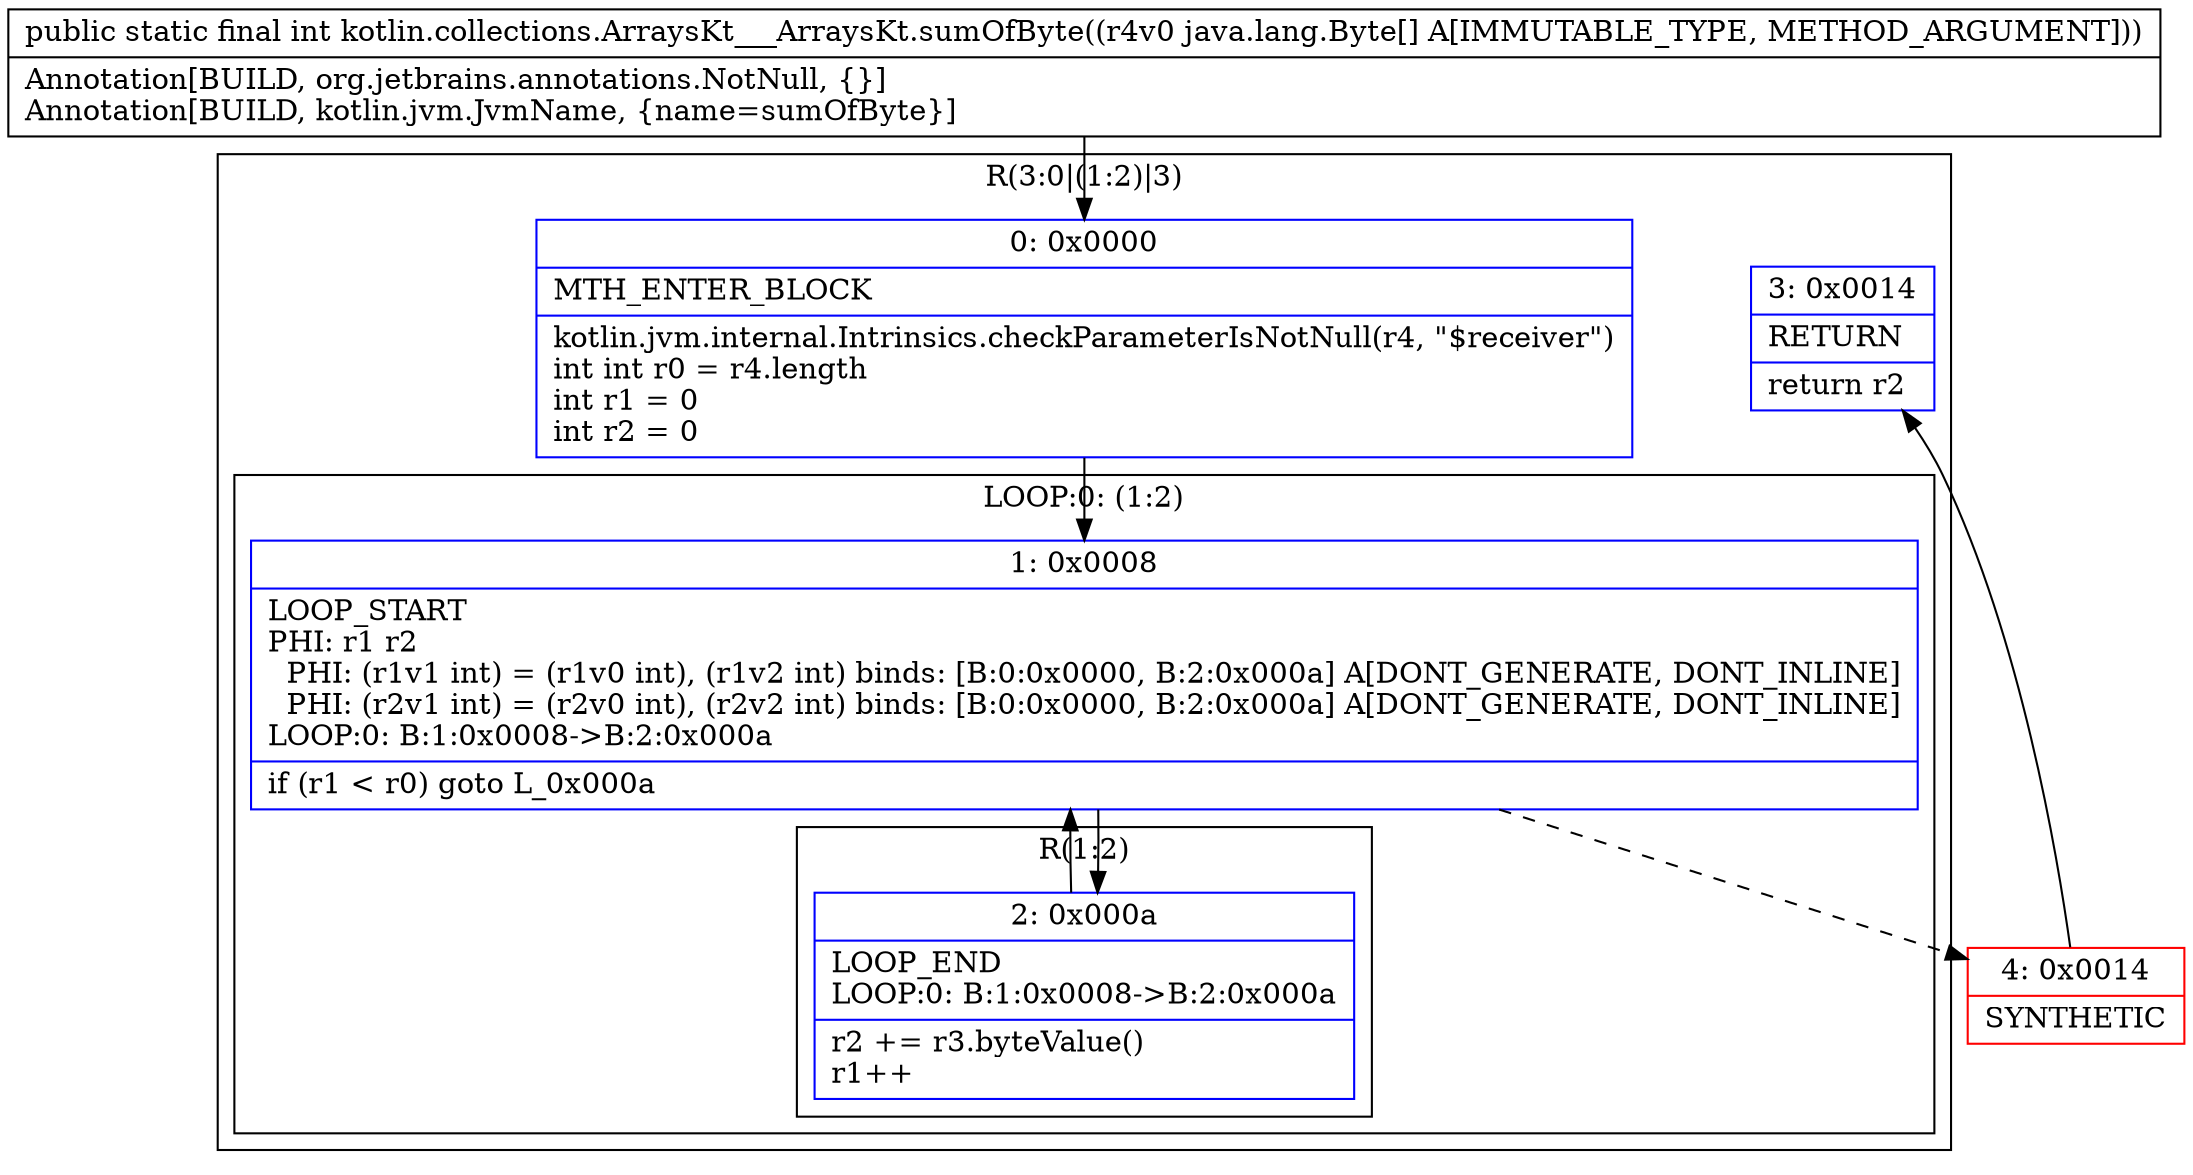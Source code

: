 digraph "CFG forkotlin.collections.ArraysKt___ArraysKt.sumOfByte([Ljava\/lang\/Byte;)I" {
subgraph cluster_Region_1665250874 {
label = "R(3:0|(1:2)|3)";
node [shape=record,color=blue];
Node_0 [shape=record,label="{0\:\ 0x0000|MTH_ENTER_BLOCK\l|kotlin.jvm.internal.Intrinsics.checkParameterIsNotNull(r4, \"$receiver\")\lint int r0 = r4.length\lint r1 = 0\lint r2 = 0\l}"];
subgraph cluster_LoopRegion_1192570807 {
label = "LOOP:0: (1:2)";
node [shape=record,color=blue];
Node_1 [shape=record,label="{1\:\ 0x0008|LOOP_START\lPHI: r1 r2 \l  PHI: (r1v1 int) = (r1v0 int), (r1v2 int) binds: [B:0:0x0000, B:2:0x000a] A[DONT_GENERATE, DONT_INLINE]\l  PHI: (r2v1 int) = (r2v0 int), (r2v2 int) binds: [B:0:0x0000, B:2:0x000a] A[DONT_GENERATE, DONT_INLINE]\lLOOP:0: B:1:0x0008\-\>B:2:0x000a\l|if (r1 \< r0) goto L_0x000a\l}"];
subgraph cluster_Region_80783462 {
label = "R(1:2)";
node [shape=record,color=blue];
Node_2 [shape=record,label="{2\:\ 0x000a|LOOP_END\lLOOP:0: B:1:0x0008\-\>B:2:0x000a\l|r2 += r3.byteValue()\lr1++\l}"];
}
}
Node_3 [shape=record,label="{3\:\ 0x0014|RETURN\l|return r2\l}"];
}
Node_4 [shape=record,color=red,label="{4\:\ 0x0014|SYNTHETIC\l}"];
MethodNode[shape=record,label="{public static final int kotlin.collections.ArraysKt___ArraysKt.sumOfByte((r4v0 java.lang.Byte[] A[IMMUTABLE_TYPE, METHOD_ARGUMENT]))  | Annotation[BUILD, org.jetbrains.annotations.NotNull, \{\}]\lAnnotation[BUILD, kotlin.jvm.JvmName, \{name=sumOfByte\}]\l}"];
MethodNode -> Node_0;
Node_0 -> Node_1;
Node_1 -> Node_2;
Node_1 -> Node_4[style=dashed];
Node_2 -> Node_1;
Node_4 -> Node_3;
}


